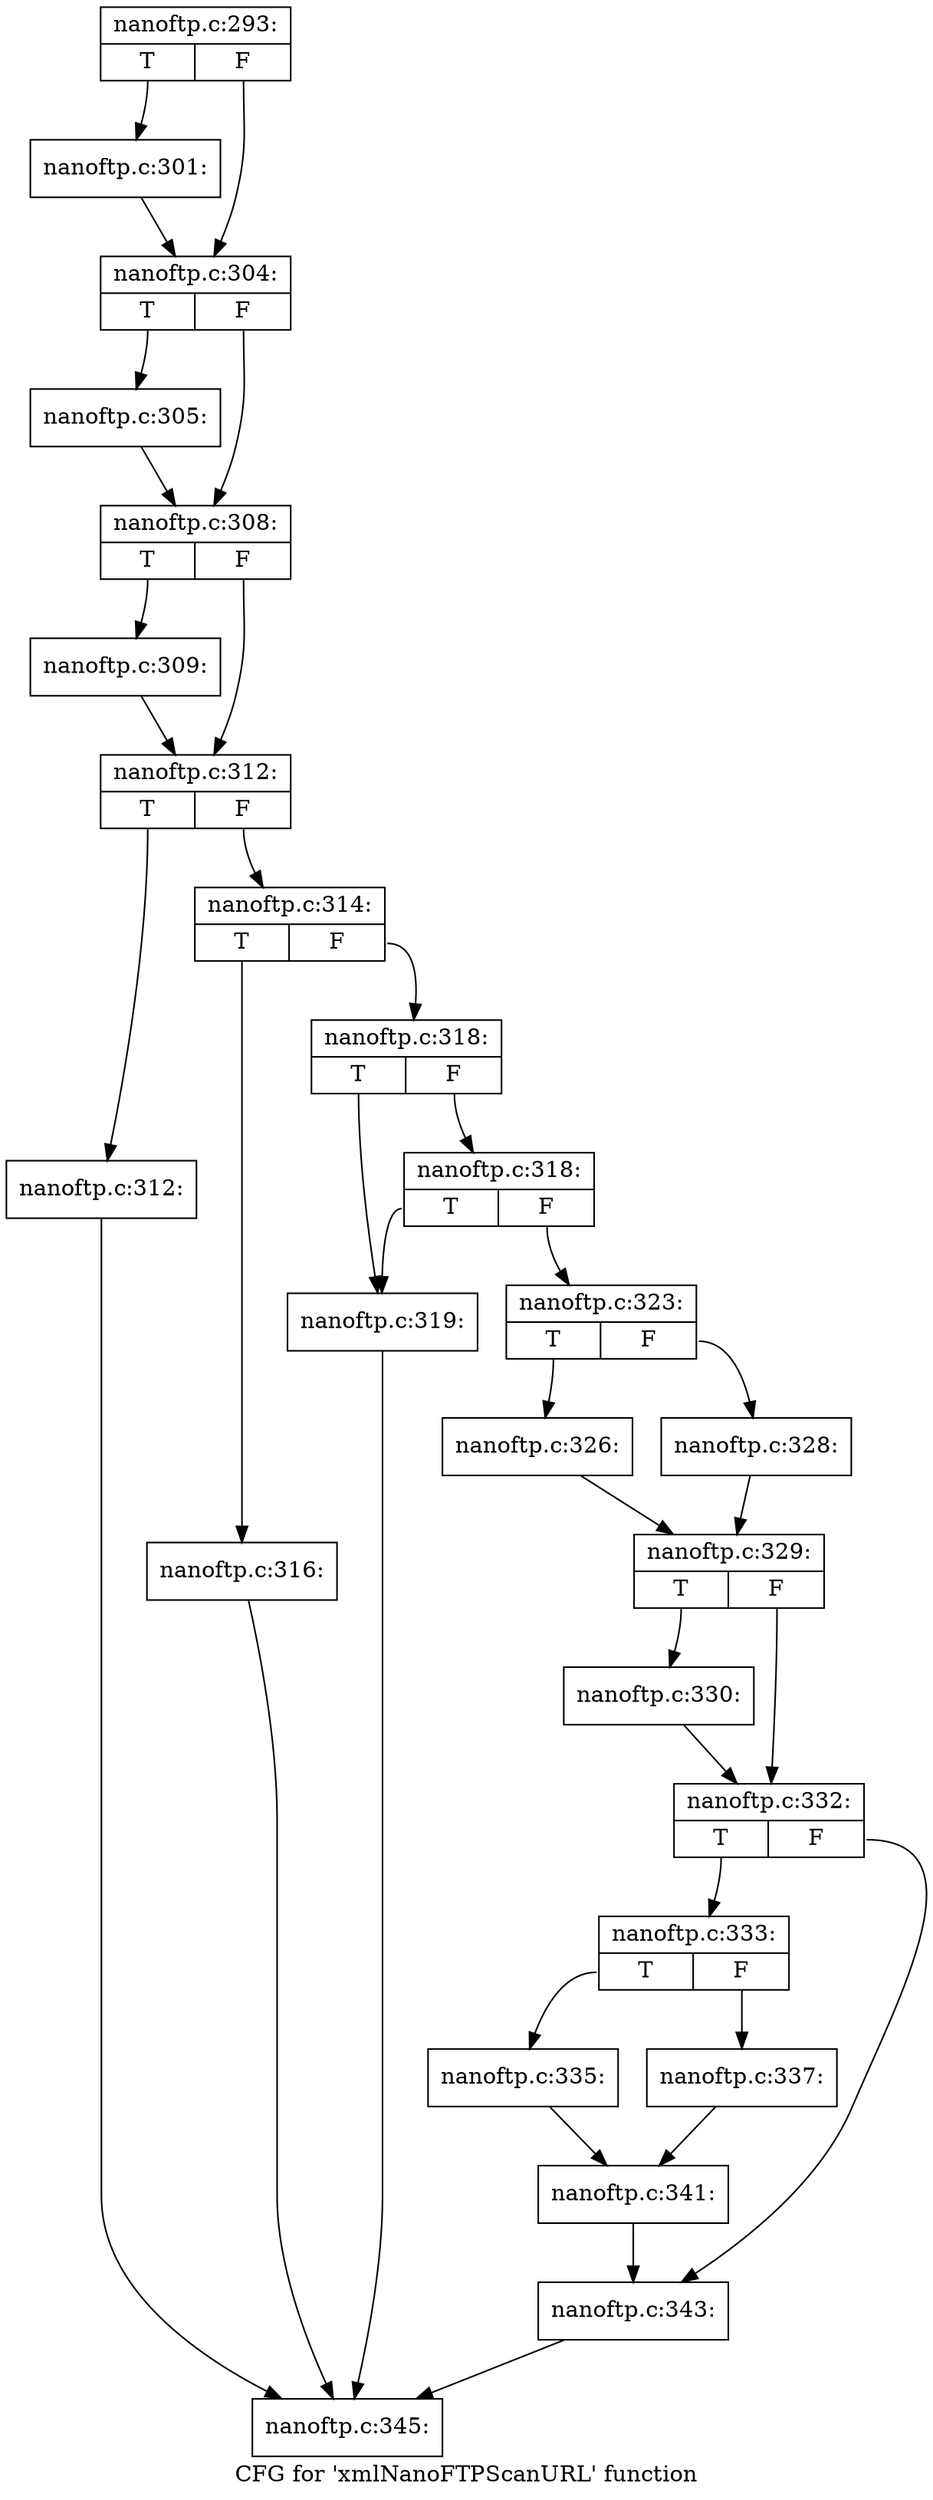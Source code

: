 digraph "CFG for 'xmlNanoFTPScanURL' function" {
	label="CFG for 'xmlNanoFTPScanURL' function";

	Node0x561533d7b230 [shape=record,label="{nanoftp.c:293:|{<s0>T|<s1>F}}"];
	Node0x561533d7b230:s0 -> Node0x561533d82dd0;
	Node0x561533d7b230:s1 -> Node0x561533d82e20;
	Node0x561533d82dd0 [shape=record,label="{nanoftp.c:301:}"];
	Node0x561533d82dd0 -> Node0x561533d82e20;
	Node0x561533d82e20 [shape=record,label="{nanoftp.c:304:|{<s0>T|<s1>F}}"];
	Node0x561533d82e20:s0 -> Node0x561533d836e0;
	Node0x561533d82e20:s1 -> Node0x561533d83730;
	Node0x561533d836e0 [shape=record,label="{nanoftp.c:305:}"];
	Node0x561533d836e0 -> Node0x561533d83730;
	Node0x561533d83730 [shape=record,label="{nanoftp.c:308:|{<s0>T|<s1>F}}"];
	Node0x561533d83730:s0 -> Node0x561533d83ff0;
	Node0x561533d83730:s1 -> Node0x561533d84040;
	Node0x561533d83ff0 [shape=record,label="{nanoftp.c:309:}"];
	Node0x561533d83ff0 -> Node0x561533d84040;
	Node0x561533d84040 [shape=record,label="{nanoftp.c:312:|{<s0>T|<s1>F}}"];
	Node0x561533d84040:s0 -> Node0x561533d84ae0;
	Node0x561533d84040:s1 -> Node0x561533d84b30;
	Node0x561533d84ae0 [shape=record,label="{nanoftp.c:312:}"];
	Node0x561533d84ae0 -> Node0x561533d813f0;
	Node0x561533d84b30 [shape=record,label="{nanoftp.c:314:|{<s0>T|<s1>F}}"];
	Node0x561533d84b30:s0 -> Node0x561533d85150;
	Node0x561533d84b30:s1 -> Node0x561533d851a0;
	Node0x561533d85150 [shape=record,label="{nanoftp.c:316:}"];
	Node0x561533d85150 -> Node0x561533d813f0;
	Node0x561533d851a0 [shape=record,label="{nanoftp.c:318:|{<s0>T|<s1>F}}"];
	Node0x561533d851a0:s0 -> Node0x561533d85550;
	Node0x561533d851a0:s1 -> Node0x561533d855f0;
	Node0x561533d855f0 [shape=record,label="{nanoftp.c:318:|{<s0>T|<s1>F}}"];
	Node0x561533d855f0:s0 -> Node0x561533d85550;
	Node0x561533d855f0:s1 -> Node0x561533d855a0;
	Node0x561533d85550 [shape=record,label="{nanoftp.c:319:}"];
	Node0x561533d85550 -> Node0x561533d813f0;
	Node0x561533d855a0 [shape=record,label="{nanoftp.c:323:|{<s0>T|<s1>F}}"];
	Node0x561533d855a0:s0 -> Node0x561533d86a60;
	Node0x561533d855a0:s1 -> Node0x561533d86b00;
	Node0x561533d86a60 [shape=record,label="{nanoftp.c:326:}"];
	Node0x561533d86a60 -> Node0x561533d86ab0;
	Node0x561533d86b00 [shape=record,label="{nanoftp.c:328:}"];
	Node0x561533d86b00 -> Node0x561533d86ab0;
	Node0x561533d86ab0 [shape=record,label="{nanoftp.c:329:|{<s0>T|<s1>F}}"];
	Node0x561533d86ab0:s0 -> Node0x561533d87860;
	Node0x561533d86ab0:s1 -> Node0x561533d878b0;
	Node0x561533d87860 [shape=record,label="{nanoftp.c:330:}"];
	Node0x561533d87860 -> Node0x561533d878b0;
	Node0x561533d878b0 [shape=record,label="{nanoftp.c:332:|{<s0>T|<s1>F}}"];
	Node0x561533d878b0:s0 -> Node0x561533d88130;
	Node0x561533d878b0:s1 -> Node0x561533d88180;
	Node0x561533d88130 [shape=record,label="{nanoftp.c:333:|{<s0>T|<s1>F}}"];
	Node0x561533d88130:s0 -> Node0x561533d888d0;
	Node0x561533d88130:s1 -> Node0x561533d88970;
	Node0x561533d888d0 [shape=record,label="{nanoftp.c:335:}"];
	Node0x561533d888d0 -> Node0x561533d88920;
	Node0x561533d88970 [shape=record,label="{nanoftp.c:337:}"];
	Node0x561533d88970 -> Node0x561533d88920;
	Node0x561533d88920 [shape=record,label="{nanoftp.c:341:}"];
	Node0x561533d88920 -> Node0x561533d88180;
	Node0x561533d88180 [shape=record,label="{nanoftp.c:343:}"];
	Node0x561533d88180 -> Node0x561533d813f0;
	Node0x561533d813f0 [shape=record,label="{nanoftp.c:345:}"];
}
